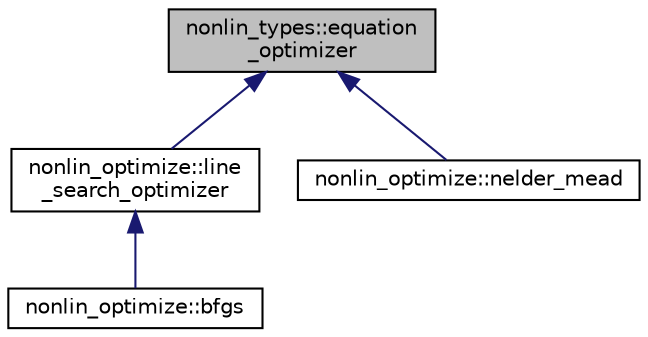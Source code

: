 digraph "nonlin_types::equation_optimizer"
{
  edge [fontname="Helvetica",fontsize="10",labelfontname="Helvetica",labelfontsize="10"];
  node [fontname="Helvetica",fontsize="10",shape=record];
  Node0 [label="nonlin_types::equation\l_optimizer",height=0.2,width=0.4,color="black", fillcolor="grey75", style="filled", fontcolor="black"];
  Node0 -> Node1 [dir="back",color="midnightblue",fontsize="10",style="solid",fontname="Helvetica"];
  Node1 [label="nonlin_optimize::line\l_search_optimizer",height=0.2,width=0.4,color="black", fillcolor="white", style="filled",URL="$structnonlin__optimize_1_1line__search__optimizer.html",tooltip="A class describing equation optimizers that use a line search algorithm to improve convergence behavi..."];
  Node1 -> Node2 [dir="back",color="midnightblue",fontsize="10",style="solid",fontname="Helvetica"];
  Node2 [label="nonlin_optimize::bfgs",height=0.2,width=0.4,color="black", fillcolor="white", style="filled",URL="$structnonlin__optimize_1_1bfgs.html",tooltip="Defines a Broyden–Fletcher–Goldfarb–Shanno (BFGS) solver for minimization of functions of multiple..."];
  Node0 -> Node3 [dir="back",color="midnightblue",fontsize="10",style="solid",fontname="Helvetica"];
  Node3 [label="nonlin_optimize::nelder_mead",height=0.2,width=0.4,color="black", fillcolor="white", style="filled",URL="$structnonlin__optimize_1_1nelder__mead.html",tooltip="Defines a solver based upon Nelder and Mead&#39;s simplex algorithm for minimization of functions of mult..."];
}
